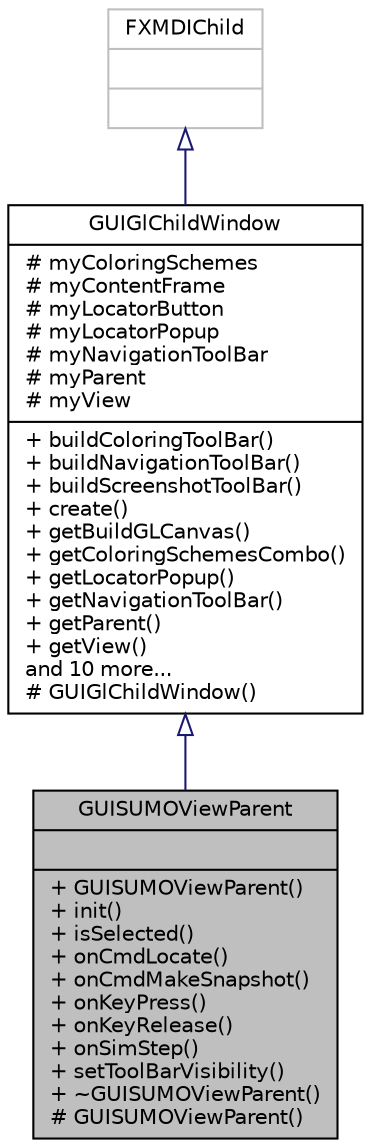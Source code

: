 digraph "GUISUMOViewParent"
{
  edge [fontname="Helvetica",fontsize="10",labelfontname="Helvetica",labelfontsize="10"];
  node [fontname="Helvetica",fontsize="10",shape=record];
  Node0 [label="{GUISUMOViewParent\n||+ GUISUMOViewParent()\l+ init()\l+ isSelected()\l+ onCmdLocate()\l+ onCmdMakeSnapshot()\l+ onKeyPress()\l+ onKeyRelease()\l+ onSimStep()\l+ setToolBarVisibility()\l+ ~GUISUMOViewParent()\l# GUISUMOViewParent()\l}",height=0.2,width=0.4,color="black", fillcolor="grey75", style="filled", fontcolor="black"];
  Node1 -> Node0 [dir="back",color="midnightblue",fontsize="10",style="solid",arrowtail="onormal",fontname="Helvetica"];
  Node1 [label="{GUIGlChildWindow\n|# myColoringSchemes\l# myContentFrame\l# myLocatorButton\l# myLocatorPopup\l# myNavigationToolBar\l# myParent\l# myView\l|+ buildColoringToolBar()\l+ buildNavigationToolBar()\l+ buildScreenshotToolBar()\l+ create()\l+ getBuildGLCanvas()\l+ getColoringSchemesCombo()\l+ getLocatorPopup()\l+ getNavigationToolBar()\l+ getParent()\l+ getView()\land 10 more...\l# GUIGlChildWindow()\l}",height=0.2,width=0.4,color="black", fillcolor="white", style="filled",URL="$d3/d1b/class_g_u_i_gl_child_window.html"];
  Node2 -> Node1 [dir="back",color="midnightblue",fontsize="10",style="solid",arrowtail="onormal",fontname="Helvetica"];
  Node2 [label="{FXMDIChild\n||}",height=0.2,width=0.4,color="grey75", fillcolor="white", style="filled"];
}
